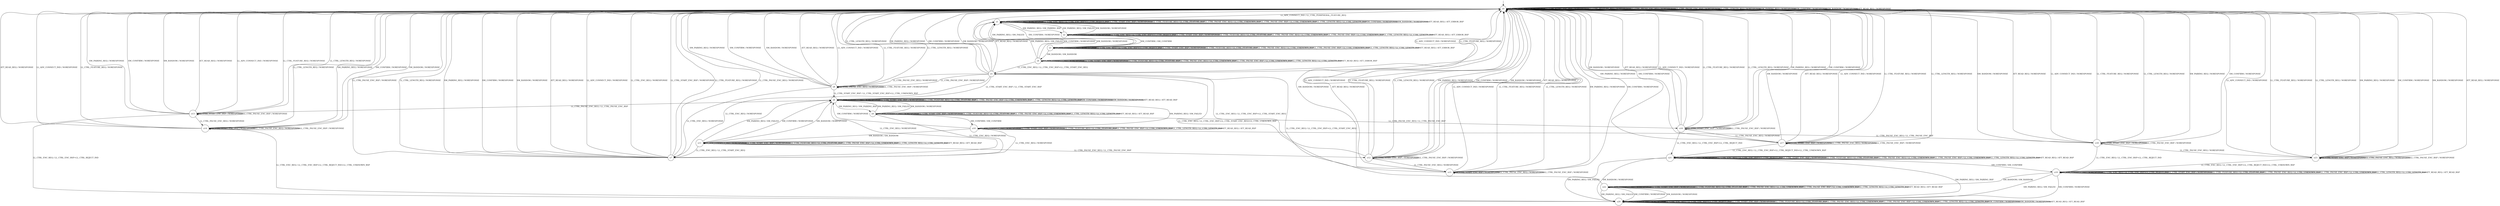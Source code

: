 digraph g {

	s0 [shape="circle" label="s0"];
	s1 [shape="circle" label="s1"];
	s2 [shape="circle" label="s2"];
	s3 [shape="circle" label="s3"];
	s4 [shape="circle" label="s4"];
	s5 [shape="circle" label="s5"];
	s6 [shape="circle" label="s6"];
	s7 [shape="circle" label="s7"];
	s8 [shape="circle" label="s8"];
	s9 [shape="circle" label="s9"];
	s10 [shape="circle" label="s10"];
	s11 [shape="circle" label="s11"];
	s12 [shape="circle" label="s12"];
	s13 [shape="circle" label="s13"];
	s14 [shape="circle" label="s14"];
	s15 [shape="circle" label="s15"];
	s16 [shape="circle" label="s16"];
	s17 [shape="circle" label="s17"];
	s18 [shape="circle" label="s18"];
	s19 [shape="circle" label="s19"];
	s20 [shape="circle" label="s20"];
	s21 [shape="circle" label="s21"];
	s22 [shape="circle" label="s22"];
	s23 [shape="circle" label="s23"];
	s0 -> s1 [label="LL_ADV_CONNECT_IND / LL_CTRL_PERIPHERAL_FEATURE_REQ"];
	s0 -> s0 [label="LL_CTRL_ENC_REQ / NORESPONSE"];
	s0 -> s0 [label="LL_CTRL_START_ENC_RSP / NORESPONSE"];
	s0 -> s0 [label="LL_CTRL_FEATURE_REQ / NORESPONSE"];
	s0 -> s0 [label="LL_CTRL_PAUSE_ENC_REQ / NORESPONSE"];
	s0 -> s0 [label="LL_CTRL_PAUSE_ENC_RSP / NORESPONSE"];
	s0 -> s0 [label="LL_CTRL_LENGTH_REQ / NORESPONSE"];
	s0 -> s0 [label="SM_PAIRING_REQ / NORESPONSE"];
	s0 -> s0 [label="SM_CONFIRM / NORESPONSE"];
	s0 -> s0 [label="SM_RANDOM / NORESPONSE"];
	s0 -> s0 [label="ATT_READ_REQ / NORESPONSE"];
	s1 -> s1 [label="LL_ADV_CONNECT_IND / NORESPONSE"];
	s1 -> s1 [label="LL_CTRL_ENC_REQ / LL_CTRL_ENC_RSP+LL_CTRL_REJECT_IND"];
	s1 -> s1 [label="LL_CTRL_START_ENC_RSP / NORESPONSE"];
	s1 -> s1 [label="LL_CTRL_FEATURE_REQ / LL_CTRL_FEATURE_RSP"];
	s1 -> s1 [label="LL_CTRL_PAUSE_ENC_REQ / LL_CTRL_UNKNOWN_RSP"];
	s1 -> s1 [label="LL_CTRL_PAUSE_ENC_RSP / LL_CTRL_UNKNOWN_RSP"];
	s1 -> s1 [label="LL_CTRL_LENGTH_REQ / LL_CTRL_LENGTH_RSP"];
	s1 -> s2 [label="SM_PAIRING_REQ / SM_PAIRING_RSP"];
	s1 -> s1 [label="SM_CONFIRM / NORESPONSE"];
	s1 -> s1 [label="SM_RANDOM / NORESPONSE"];
	s1 -> s1 [label="ATT_READ_REQ / ATT_ERROR_RSP"];
	s2 -> s2 [label="LL_ADV_CONNECT_IND / NORESPONSE"];
	s2 -> s2 [label="LL_CTRL_ENC_REQ / LL_CTRL_ENC_RSP+LL_CTRL_REJECT_IND"];
	s2 -> s2 [label="LL_CTRL_START_ENC_RSP / NORESPONSE"];
	s2 -> s2 [label="LL_CTRL_FEATURE_REQ / LL_CTRL_FEATURE_RSP"];
	s2 -> s2 [label="LL_CTRL_PAUSE_ENC_REQ / LL_CTRL_UNKNOWN_RSP"];
	s2 -> s2 [label="LL_CTRL_PAUSE_ENC_RSP / LL_CTRL_UNKNOWN_RSP"];
	s2 -> s2 [label="LL_CTRL_LENGTH_REQ / LL_CTRL_LENGTH_RSP"];
	s2 -> s1 [label="SM_PAIRING_REQ / SM_FAILED"];
	s2 -> s3 [label="SM_CONFIRM / SM_CONFIRM"];
	s2 -> s1 [label="SM_RANDOM / NORESPONSE"];
	s2 -> s2 [label="ATT_READ_REQ / ATT_ERROR_RSP"];
	s3 -> s3 [label="LL_ADV_CONNECT_IND / NORESPONSE"];
	s3 -> s3 [label="LL_CTRL_ENC_REQ / LL_CTRL_ENC_RSP+LL_CTRL_REJECT_IND"];
	s3 -> s3 [label="LL_CTRL_START_ENC_RSP / NORESPONSE"];
	s3 -> s3 [label="LL_CTRL_FEATURE_REQ / LL_CTRL_FEATURE_RSP"];
	s3 -> s3 [label="LL_CTRL_PAUSE_ENC_REQ / LL_CTRL_UNKNOWN_RSP"];
	s3 -> s3 [label="LL_CTRL_PAUSE_ENC_RSP / LL_CTRL_UNKNOWN_RSP"];
	s3 -> s3 [label="LL_CTRL_LENGTH_REQ / LL_CTRL_LENGTH_RSP"];
	s3 -> s1 [label="SM_PAIRING_REQ / SM_FAILED"];
	s3 -> s1 [label="SM_CONFIRM / NORESPONSE"];
	s3 -> s4 [label="SM_RANDOM / SM_RANDOM"];
	s3 -> s3 [label="ATT_READ_REQ / ATT_ERROR_RSP"];
	s4 -> s4 [label="LL_ADV_CONNECT_IND / NORESPONSE"];
	s4 -> s5 [label="LL_CTRL_ENC_REQ / LL_CTRL_ENC_RSP+LL_CTRL_START_ENC_REQ"];
	s4 -> s4 [label="LL_CTRL_START_ENC_RSP / NORESPONSE"];
	s4 -> s4 [label="LL_CTRL_FEATURE_REQ / LL_CTRL_FEATURE_RSP"];
	s4 -> s4 [label="LL_CTRL_PAUSE_ENC_REQ / LL_CTRL_UNKNOWN_RSP"];
	s4 -> s4 [label="LL_CTRL_PAUSE_ENC_RSP / LL_CTRL_UNKNOWN_RSP"];
	s4 -> s4 [label="LL_CTRL_LENGTH_REQ / LL_CTRL_LENGTH_RSP"];
	s4 -> s1 [label="SM_PAIRING_REQ / SM_FAILED"];
	s4 -> s1 [label="SM_CONFIRM / NORESPONSE"];
	s4 -> s1 [label="SM_RANDOM / NORESPONSE"];
	s4 -> s4 [label="ATT_READ_REQ / ATT_ERROR_RSP"];
	s5 -> s0 [label="LL_ADV_CONNECT_IND / NORESPONSE"];
	s5 -> s7 [label="LL_CTRL_ENC_REQ / NORESPONSE"];
	s5 -> s6 [label="LL_CTRL_START_ENC_RSP / LL_CTRL_START_ENC_RSP"];
	s5 -> s0 [label="LL_CTRL_FEATURE_REQ / NORESPONSE"];
	s5 -> s8 [label="LL_CTRL_PAUSE_ENC_REQ / NORESPONSE"];
	s5 -> s8 [label="LL_CTRL_PAUSE_ENC_RSP / NORESPONSE"];
	s5 -> s0 [label="LL_CTRL_LENGTH_REQ / NORESPONSE"];
	s5 -> s0 [label="SM_PAIRING_REQ / NORESPONSE"];
	s5 -> s0 [label="SM_CONFIRM / NORESPONSE"];
	s5 -> s0 [label="SM_RANDOM / NORESPONSE"];
	s5 -> s0 [label="ATT_READ_REQ / NORESPONSE"];
	s6 -> s6 [label="LL_ADV_CONNECT_IND / NORESPONSE"];
	s6 -> s7 [label="LL_CTRL_ENC_REQ / NORESPONSE"];
	s6 -> s6 [label="LL_CTRL_START_ENC_RSP / NORESPONSE"];
	s6 -> s6 [label="LL_CTRL_FEATURE_REQ / LL_CTRL_FEATURE_RSP"];
	s6 -> s13 [label="LL_CTRL_PAUSE_ENC_REQ / LL_CTRL_PAUSE_ENC_RSP"];
	s6 -> s6 [label="LL_CTRL_PAUSE_ENC_RSP / LL_CTRL_UNKNOWN_RSP"];
	s6 -> s6 [label="LL_CTRL_LENGTH_REQ / LL_CTRL_LENGTH_RSP"];
	s6 -> s9 [label="SM_PAIRING_REQ / SM_PAIRING_RSP"];
	s6 -> s6 [label="SM_CONFIRM / NORESPONSE"];
	s6 -> s6 [label="SM_RANDOM / NORESPONSE"];
	s6 -> s6 [label="ATT_READ_REQ / ATT_READ_RSP"];
	s7 -> s0 [label="LL_ADV_CONNECT_IND / NORESPONSE"];
	s7 -> s0 [label="LL_CTRL_ENC_REQ / NORESPONSE"];
	s7 -> s0 [label="LL_CTRL_START_ENC_RSP / NORESPONSE"];
	s7 -> s0 [label="LL_CTRL_FEATURE_REQ / NORESPONSE"];
	s7 -> s0 [label="LL_CTRL_PAUSE_ENC_REQ / NORESPONSE"];
	s7 -> s0 [label="LL_CTRL_PAUSE_ENC_RSP / NORESPONSE"];
	s7 -> s0 [label="LL_CTRL_LENGTH_REQ / NORESPONSE"];
	s7 -> s0 [label="SM_PAIRING_REQ / NORESPONSE"];
	s7 -> s0 [label="SM_CONFIRM / NORESPONSE"];
	s7 -> s0 [label="SM_RANDOM / NORESPONSE"];
	s7 -> s0 [label="ATT_READ_REQ / NORESPONSE"];
	s8 -> s0 [label="LL_ADV_CONNECT_IND / NORESPONSE"];
	s8 -> s7 [label="LL_CTRL_ENC_REQ / NORESPONSE"];
	s8 -> s6 [label="LL_CTRL_START_ENC_RSP / LL_CTRL_START_ENC_RSP+LL_CTRL_UNKNOWN_RSP"];
	s8 -> s0 [label="LL_CTRL_FEATURE_REQ / NORESPONSE"];
	s8 -> s8 [label="LL_CTRL_PAUSE_ENC_REQ / NORESPONSE"];
	s8 -> s8 [label="LL_CTRL_PAUSE_ENC_RSP / NORESPONSE"];
	s8 -> s0 [label="LL_CTRL_LENGTH_REQ / NORESPONSE"];
	s8 -> s0 [label="SM_PAIRING_REQ / NORESPONSE"];
	s8 -> s0 [label="SM_CONFIRM / NORESPONSE"];
	s8 -> s0 [label="SM_RANDOM / NORESPONSE"];
	s8 -> s0 [label="ATT_READ_REQ / NORESPONSE"];
	s9 -> s9 [label="LL_ADV_CONNECT_IND / NORESPONSE"];
	s9 -> s7 [label="LL_CTRL_ENC_REQ / NORESPONSE"];
	s9 -> s9 [label="LL_CTRL_START_ENC_RSP / NORESPONSE"];
	s9 -> s9 [label="LL_CTRL_FEATURE_REQ / LL_CTRL_FEATURE_RSP"];
	s9 -> s16 [label="LL_CTRL_PAUSE_ENC_REQ / LL_CTRL_PAUSE_ENC_RSP"];
	s9 -> s9 [label="LL_CTRL_PAUSE_ENC_RSP / LL_CTRL_UNKNOWN_RSP"];
	s9 -> s9 [label="LL_CTRL_LENGTH_REQ / LL_CTRL_LENGTH_RSP"];
	s9 -> s6 [label="SM_PAIRING_REQ / SM_FAILED"];
	s9 -> s10 [label="SM_CONFIRM / SM_CONFIRM"];
	s9 -> s6 [label="SM_RANDOM / NORESPONSE"];
	s9 -> s9 [label="ATT_READ_REQ / ATT_READ_RSP"];
	s10 -> s10 [label="LL_ADV_CONNECT_IND / NORESPONSE"];
	s10 -> s7 [label="LL_CTRL_ENC_REQ / NORESPONSE"];
	s10 -> s10 [label="LL_CTRL_START_ENC_RSP / NORESPONSE"];
	s10 -> s10 [label="LL_CTRL_FEATURE_REQ / LL_CTRL_FEATURE_RSP"];
	s10 -> s18 [label="LL_CTRL_PAUSE_ENC_REQ / LL_CTRL_PAUSE_ENC_RSP"];
	s10 -> s10 [label="LL_CTRL_PAUSE_ENC_RSP / LL_CTRL_UNKNOWN_RSP"];
	s10 -> s10 [label="LL_CTRL_LENGTH_REQ / LL_CTRL_LENGTH_RSP"];
	s10 -> s6 [label="SM_PAIRING_REQ / SM_FAILED"];
	s10 -> s6 [label="SM_CONFIRM / NORESPONSE"];
	s10 -> s11 [label="SM_RANDOM / SM_RANDOM"];
	s10 -> s10 [label="ATT_READ_REQ / ATT_READ_RSP"];
	s11 -> s11 [label="LL_ADV_CONNECT_IND / NORESPONSE"];
	s11 -> s7 [label="LL_CTRL_ENC_REQ / LL_CTRL_START_ENC_REQ"];
	s11 -> s11 [label="LL_CTRL_START_ENC_RSP / NORESPONSE"];
	s11 -> s11 [label="LL_CTRL_FEATURE_REQ / LL_CTRL_FEATURE_RSP"];
	s11 -> s12 [label="LL_CTRL_PAUSE_ENC_REQ / LL_CTRL_PAUSE_ENC_RSP"];
	s11 -> s11 [label="LL_CTRL_PAUSE_ENC_RSP / LL_CTRL_UNKNOWN_RSP"];
	s11 -> s11 [label="LL_CTRL_LENGTH_REQ / LL_CTRL_LENGTH_RSP"];
	s11 -> s6 [label="SM_PAIRING_REQ / SM_FAILED"];
	s11 -> s6 [label="SM_CONFIRM / NORESPONSE"];
	s11 -> s6 [label="SM_RANDOM / NORESPONSE"];
	s11 -> s11 [label="ATT_READ_REQ / ATT_READ_RSP"];
	s12 -> s0 [label="LL_ADV_CONNECT_IND / NORESPONSE"];
	s12 -> s5 [label="LL_CTRL_ENC_REQ / LL_CTRL_ENC_RSP+LL_CTRL_START_ENC_REQ"];
	s12 -> s12 [label="LL_CTRL_START_ENC_RSP / NORESPONSE"];
	s12 -> s0 [label="LL_CTRL_FEATURE_REQ / NORESPONSE"];
	s12 -> s15 [label="LL_CTRL_PAUSE_ENC_REQ / NORESPONSE"];
	s12 -> s12 [label="LL_CTRL_PAUSE_ENC_RSP / NORESPONSE"];
	s12 -> s0 [label="LL_CTRL_LENGTH_REQ / NORESPONSE"];
	s12 -> s0 [label="SM_PAIRING_REQ / NORESPONSE"];
	s12 -> s0 [label="SM_CONFIRM / NORESPONSE"];
	s12 -> s0 [label="SM_RANDOM / NORESPONSE"];
	s12 -> s0 [label="ATT_READ_REQ / NORESPONSE"];
	s13 -> s0 [label="LL_ADV_CONNECT_IND / NORESPONSE"];
	s13 -> s20 [label="LL_CTRL_ENC_REQ / LL_CTRL_ENC_RSP+LL_CTRL_REJECT_IND"];
	s13 -> s13 [label="LL_CTRL_START_ENC_RSP / NORESPONSE"];
	s13 -> s0 [label="LL_CTRL_FEATURE_REQ / NORESPONSE"];
	s13 -> s14 [label="LL_CTRL_PAUSE_ENC_REQ / NORESPONSE"];
	s13 -> s13 [label="LL_CTRL_PAUSE_ENC_RSP / NORESPONSE"];
	s13 -> s0 [label="LL_CTRL_LENGTH_REQ / NORESPONSE"];
	s13 -> s0 [label="SM_PAIRING_REQ / NORESPONSE"];
	s13 -> s0 [label="SM_CONFIRM / NORESPONSE"];
	s13 -> s0 [label="SM_RANDOM / NORESPONSE"];
	s13 -> s0 [label="ATT_READ_REQ / NORESPONSE"];
	s14 -> s0 [label="LL_ADV_CONNECT_IND / NORESPONSE"];
	s14 -> s20 [label="LL_CTRL_ENC_REQ / LL_CTRL_ENC_RSP+LL_CTRL_REJECT_IND+LL_CTRL_UNKNOWN_RSP"];
	s14 -> s14 [label="LL_CTRL_START_ENC_RSP / NORESPONSE"];
	s14 -> s0 [label="LL_CTRL_FEATURE_REQ / NORESPONSE"];
	s14 -> s14 [label="LL_CTRL_PAUSE_ENC_REQ / NORESPONSE"];
	s14 -> s14 [label="LL_CTRL_PAUSE_ENC_RSP / NORESPONSE"];
	s14 -> s0 [label="LL_CTRL_LENGTH_REQ / NORESPONSE"];
	s14 -> s0 [label="SM_PAIRING_REQ / NORESPONSE"];
	s14 -> s0 [label="SM_CONFIRM / NORESPONSE"];
	s14 -> s0 [label="SM_RANDOM / NORESPONSE"];
	s14 -> s0 [label="ATT_READ_REQ / NORESPONSE"];
	s15 -> s0 [label="LL_ADV_CONNECT_IND / NORESPONSE"];
	s15 -> s5 [label="LL_CTRL_ENC_REQ / LL_CTRL_ENC_RSP+LL_CTRL_START_ENC_REQ+LL_CTRL_UNKNOWN_RSP"];
	s15 -> s15 [label="LL_CTRL_START_ENC_RSP / NORESPONSE"];
	s15 -> s0 [label="LL_CTRL_FEATURE_REQ / NORESPONSE"];
	s15 -> s15 [label="LL_CTRL_PAUSE_ENC_REQ / NORESPONSE"];
	s15 -> s15 [label="LL_CTRL_PAUSE_ENC_RSP / NORESPONSE"];
	s15 -> s0 [label="LL_CTRL_LENGTH_REQ / NORESPONSE"];
	s15 -> s0 [label="SM_PAIRING_REQ / NORESPONSE"];
	s15 -> s0 [label="SM_CONFIRM / NORESPONSE"];
	s15 -> s0 [label="SM_RANDOM / NORESPONSE"];
	s15 -> s0 [label="ATT_READ_REQ / NORESPONSE"];
	s16 -> s0 [label="LL_ADV_CONNECT_IND / NORESPONSE"];
	s16 -> s21 [label="LL_CTRL_ENC_REQ / LL_CTRL_ENC_RSP+LL_CTRL_REJECT_IND"];
	s16 -> s16 [label="LL_CTRL_START_ENC_RSP / NORESPONSE"];
	s16 -> s0 [label="LL_CTRL_FEATURE_REQ / NORESPONSE"];
	s16 -> s17 [label="LL_CTRL_PAUSE_ENC_REQ / NORESPONSE"];
	s16 -> s16 [label="LL_CTRL_PAUSE_ENC_RSP / NORESPONSE"];
	s16 -> s0 [label="LL_CTRL_LENGTH_REQ / NORESPONSE"];
	s16 -> s0 [label="SM_PAIRING_REQ / NORESPONSE"];
	s16 -> s0 [label="SM_CONFIRM / NORESPONSE"];
	s16 -> s0 [label="SM_RANDOM / NORESPONSE"];
	s16 -> s0 [label="ATT_READ_REQ / NORESPONSE"];
	s17 -> s0 [label="LL_ADV_CONNECT_IND / NORESPONSE"];
	s17 -> s21 [label="LL_CTRL_ENC_REQ / LL_CTRL_ENC_RSP+LL_CTRL_REJECT_IND+LL_CTRL_UNKNOWN_RSP"];
	s17 -> s17 [label="LL_CTRL_START_ENC_RSP / NORESPONSE"];
	s17 -> s0 [label="LL_CTRL_FEATURE_REQ / NORESPONSE"];
	s17 -> s17 [label="LL_CTRL_PAUSE_ENC_REQ / NORESPONSE"];
	s17 -> s17 [label="LL_CTRL_PAUSE_ENC_RSP / NORESPONSE"];
	s17 -> s0 [label="LL_CTRL_LENGTH_REQ / NORESPONSE"];
	s17 -> s0 [label="SM_PAIRING_REQ / NORESPONSE"];
	s17 -> s0 [label="SM_CONFIRM / NORESPONSE"];
	s17 -> s0 [label="SM_RANDOM / NORESPONSE"];
	s17 -> s0 [label="ATT_READ_REQ / NORESPONSE"];
	s18 -> s0 [label="LL_ADV_CONNECT_IND / NORESPONSE"];
	s18 -> s19 [label="LL_CTRL_ENC_REQ / LL_CTRL_ENC_RSP+LL_CTRL_REJECT_IND"];
	s18 -> s18 [label="LL_CTRL_START_ENC_RSP / NORESPONSE"];
	s18 -> s0 [label="LL_CTRL_FEATURE_REQ / NORESPONSE"];
	s18 -> s23 [label="LL_CTRL_PAUSE_ENC_REQ / NORESPONSE"];
	s18 -> s18 [label="LL_CTRL_PAUSE_ENC_RSP / NORESPONSE"];
	s18 -> s0 [label="LL_CTRL_LENGTH_REQ / NORESPONSE"];
	s18 -> s0 [label="SM_PAIRING_REQ / NORESPONSE"];
	s18 -> s0 [label="SM_CONFIRM / NORESPONSE"];
	s18 -> s0 [label="SM_RANDOM / NORESPONSE"];
	s18 -> s0 [label="ATT_READ_REQ / NORESPONSE"];
	s19 -> s19 [label="LL_ADV_CONNECT_IND / NORESPONSE"];
	s19 -> s19 [label="LL_CTRL_ENC_REQ / LL_CTRL_ENC_RSP+LL_CTRL_REJECT_IND"];
	s19 -> s19 [label="LL_CTRL_START_ENC_RSP / NORESPONSE"];
	s19 -> s19 [label="LL_CTRL_FEATURE_REQ / LL_CTRL_FEATURE_RSP"];
	s19 -> s19 [label="LL_CTRL_PAUSE_ENC_REQ / LL_CTRL_UNKNOWN_RSP"];
	s19 -> s19 [label="LL_CTRL_PAUSE_ENC_RSP / LL_CTRL_UNKNOWN_RSP"];
	s19 -> s19 [label="LL_CTRL_LENGTH_REQ / LL_CTRL_LENGTH_RSP"];
	s19 -> s20 [label="SM_PAIRING_REQ / SM_FAILED"];
	s19 -> s20 [label="SM_CONFIRM / NORESPONSE"];
	s19 -> s22 [label="SM_RANDOM / SM_RANDOM"];
	s19 -> s19 [label="ATT_READ_REQ / ATT_READ_RSP"];
	s20 -> s20 [label="LL_ADV_CONNECT_IND / NORESPONSE"];
	s20 -> s20 [label="LL_CTRL_ENC_REQ / LL_CTRL_ENC_RSP+LL_CTRL_REJECT_IND"];
	s20 -> s20 [label="LL_CTRL_START_ENC_RSP / NORESPONSE"];
	s20 -> s20 [label="LL_CTRL_FEATURE_REQ / LL_CTRL_FEATURE_RSP"];
	s20 -> s20 [label="LL_CTRL_PAUSE_ENC_REQ / LL_CTRL_UNKNOWN_RSP"];
	s20 -> s20 [label="LL_CTRL_PAUSE_ENC_RSP / LL_CTRL_UNKNOWN_RSP"];
	s20 -> s20 [label="LL_CTRL_LENGTH_REQ / LL_CTRL_LENGTH_RSP"];
	s20 -> s21 [label="SM_PAIRING_REQ / SM_PAIRING_RSP"];
	s20 -> s20 [label="SM_CONFIRM / NORESPONSE"];
	s20 -> s20 [label="SM_RANDOM / NORESPONSE"];
	s20 -> s20 [label="ATT_READ_REQ / ATT_READ_RSP"];
	s21 -> s21 [label="LL_ADV_CONNECT_IND / NORESPONSE"];
	s21 -> s21 [label="LL_CTRL_ENC_REQ / LL_CTRL_ENC_RSP+LL_CTRL_REJECT_IND"];
	s21 -> s21 [label="LL_CTRL_START_ENC_RSP / NORESPONSE"];
	s21 -> s21 [label="LL_CTRL_FEATURE_REQ / LL_CTRL_FEATURE_RSP"];
	s21 -> s21 [label="LL_CTRL_PAUSE_ENC_REQ / LL_CTRL_UNKNOWN_RSP"];
	s21 -> s21 [label="LL_CTRL_PAUSE_ENC_RSP / LL_CTRL_UNKNOWN_RSP"];
	s21 -> s21 [label="LL_CTRL_LENGTH_REQ / LL_CTRL_LENGTH_RSP"];
	s21 -> s20 [label="SM_PAIRING_REQ / SM_FAILED"];
	s21 -> s19 [label="SM_CONFIRM / SM_CONFIRM"];
	s21 -> s20 [label="SM_RANDOM / NORESPONSE"];
	s21 -> s21 [label="ATT_READ_REQ / ATT_READ_RSP"];
	s22 -> s22 [label="LL_ADV_CONNECT_IND / NORESPONSE"];
	s22 -> s5 [label="LL_CTRL_ENC_REQ / LL_CTRL_ENC_RSP+LL_CTRL_START_ENC_REQ"];
	s22 -> s22 [label="LL_CTRL_START_ENC_RSP / NORESPONSE"];
	s22 -> s22 [label="LL_CTRL_FEATURE_REQ / LL_CTRL_FEATURE_RSP"];
	s22 -> s22 [label="LL_CTRL_PAUSE_ENC_REQ / LL_CTRL_UNKNOWN_RSP"];
	s22 -> s22 [label="LL_CTRL_PAUSE_ENC_RSP / LL_CTRL_UNKNOWN_RSP"];
	s22 -> s22 [label="LL_CTRL_LENGTH_REQ / LL_CTRL_LENGTH_RSP"];
	s22 -> s20 [label="SM_PAIRING_REQ / SM_FAILED"];
	s22 -> s20 [label="SM_CONFIRM / NORESPONSE"];
	s22 -> s20 [label="SM_RANDOM / NORESPONSE"];
	s22 -> s22 [label="ATT_READ_REQ / ATT_READ_RSP"];
	s23 -> s0 [label="LL_ADV_CONNECT_IND / NORESPONSE"];
	s23 -> s19 [label="LL_CTRL_ENC_REQ / LL_CTRL_ENC_RSP+LL_CTRL_REJECT_IND+LL_CTRL_UNKNOWN_RSP"];
	s23 -> s23 [label="LL_CTRL_START_ENC_RSP / NORESPONSE"];
	s23 -> s0 [label="LL_CTRL_FEATURE_REQ / NORESPONSE"];
	s23 -> s23 [label="LL_CTRL_PAUSE_ENC_REQ / NORESPONSE"];
	s23 -> s23 [label="LL_CTRL_PAUSE_ENC_RSP / NORESPONSE"];
	s23 -> s0 [label="LL_CTRL_LENGTH_REQ / NORESPONSE"];
	s23 -> s0 [label="SM_PAIRING_REQ / NORESPONSE"];
	s23 -> s0 [label="SM_CONFIRM / NORESPONSE"];
	s23 -> s0 [label="SM_RANDOM / NORESPONSE"];
	s23 -> s0 [label="ATT_READ_REQ / NORESPONSE"];

__start0 [label="" shape="none" width="0" height="0"];
__start0 -> s0;

}
